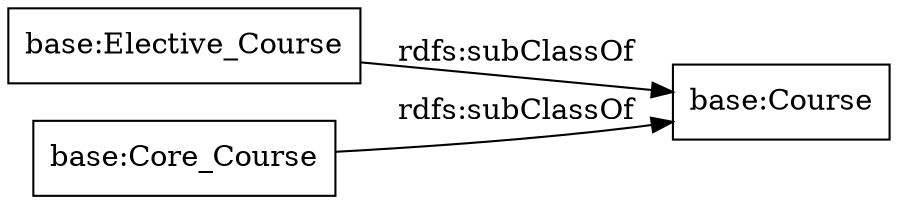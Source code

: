 digraph ar2dtool_diagram { 
rankdir=LR;
size="1000"
node [shape = rectangle, color="black"]; "base:Elective_Course" "base:Core_Course" "base:Course" ; /*classes style*/
	"base:Elective_Course" -> "base:Course" [ label = "rdfs:subClassOf" ];
	"base:Core_Course" -> "base:Course" [ label = "rdfs:subClassOf" ];

}
